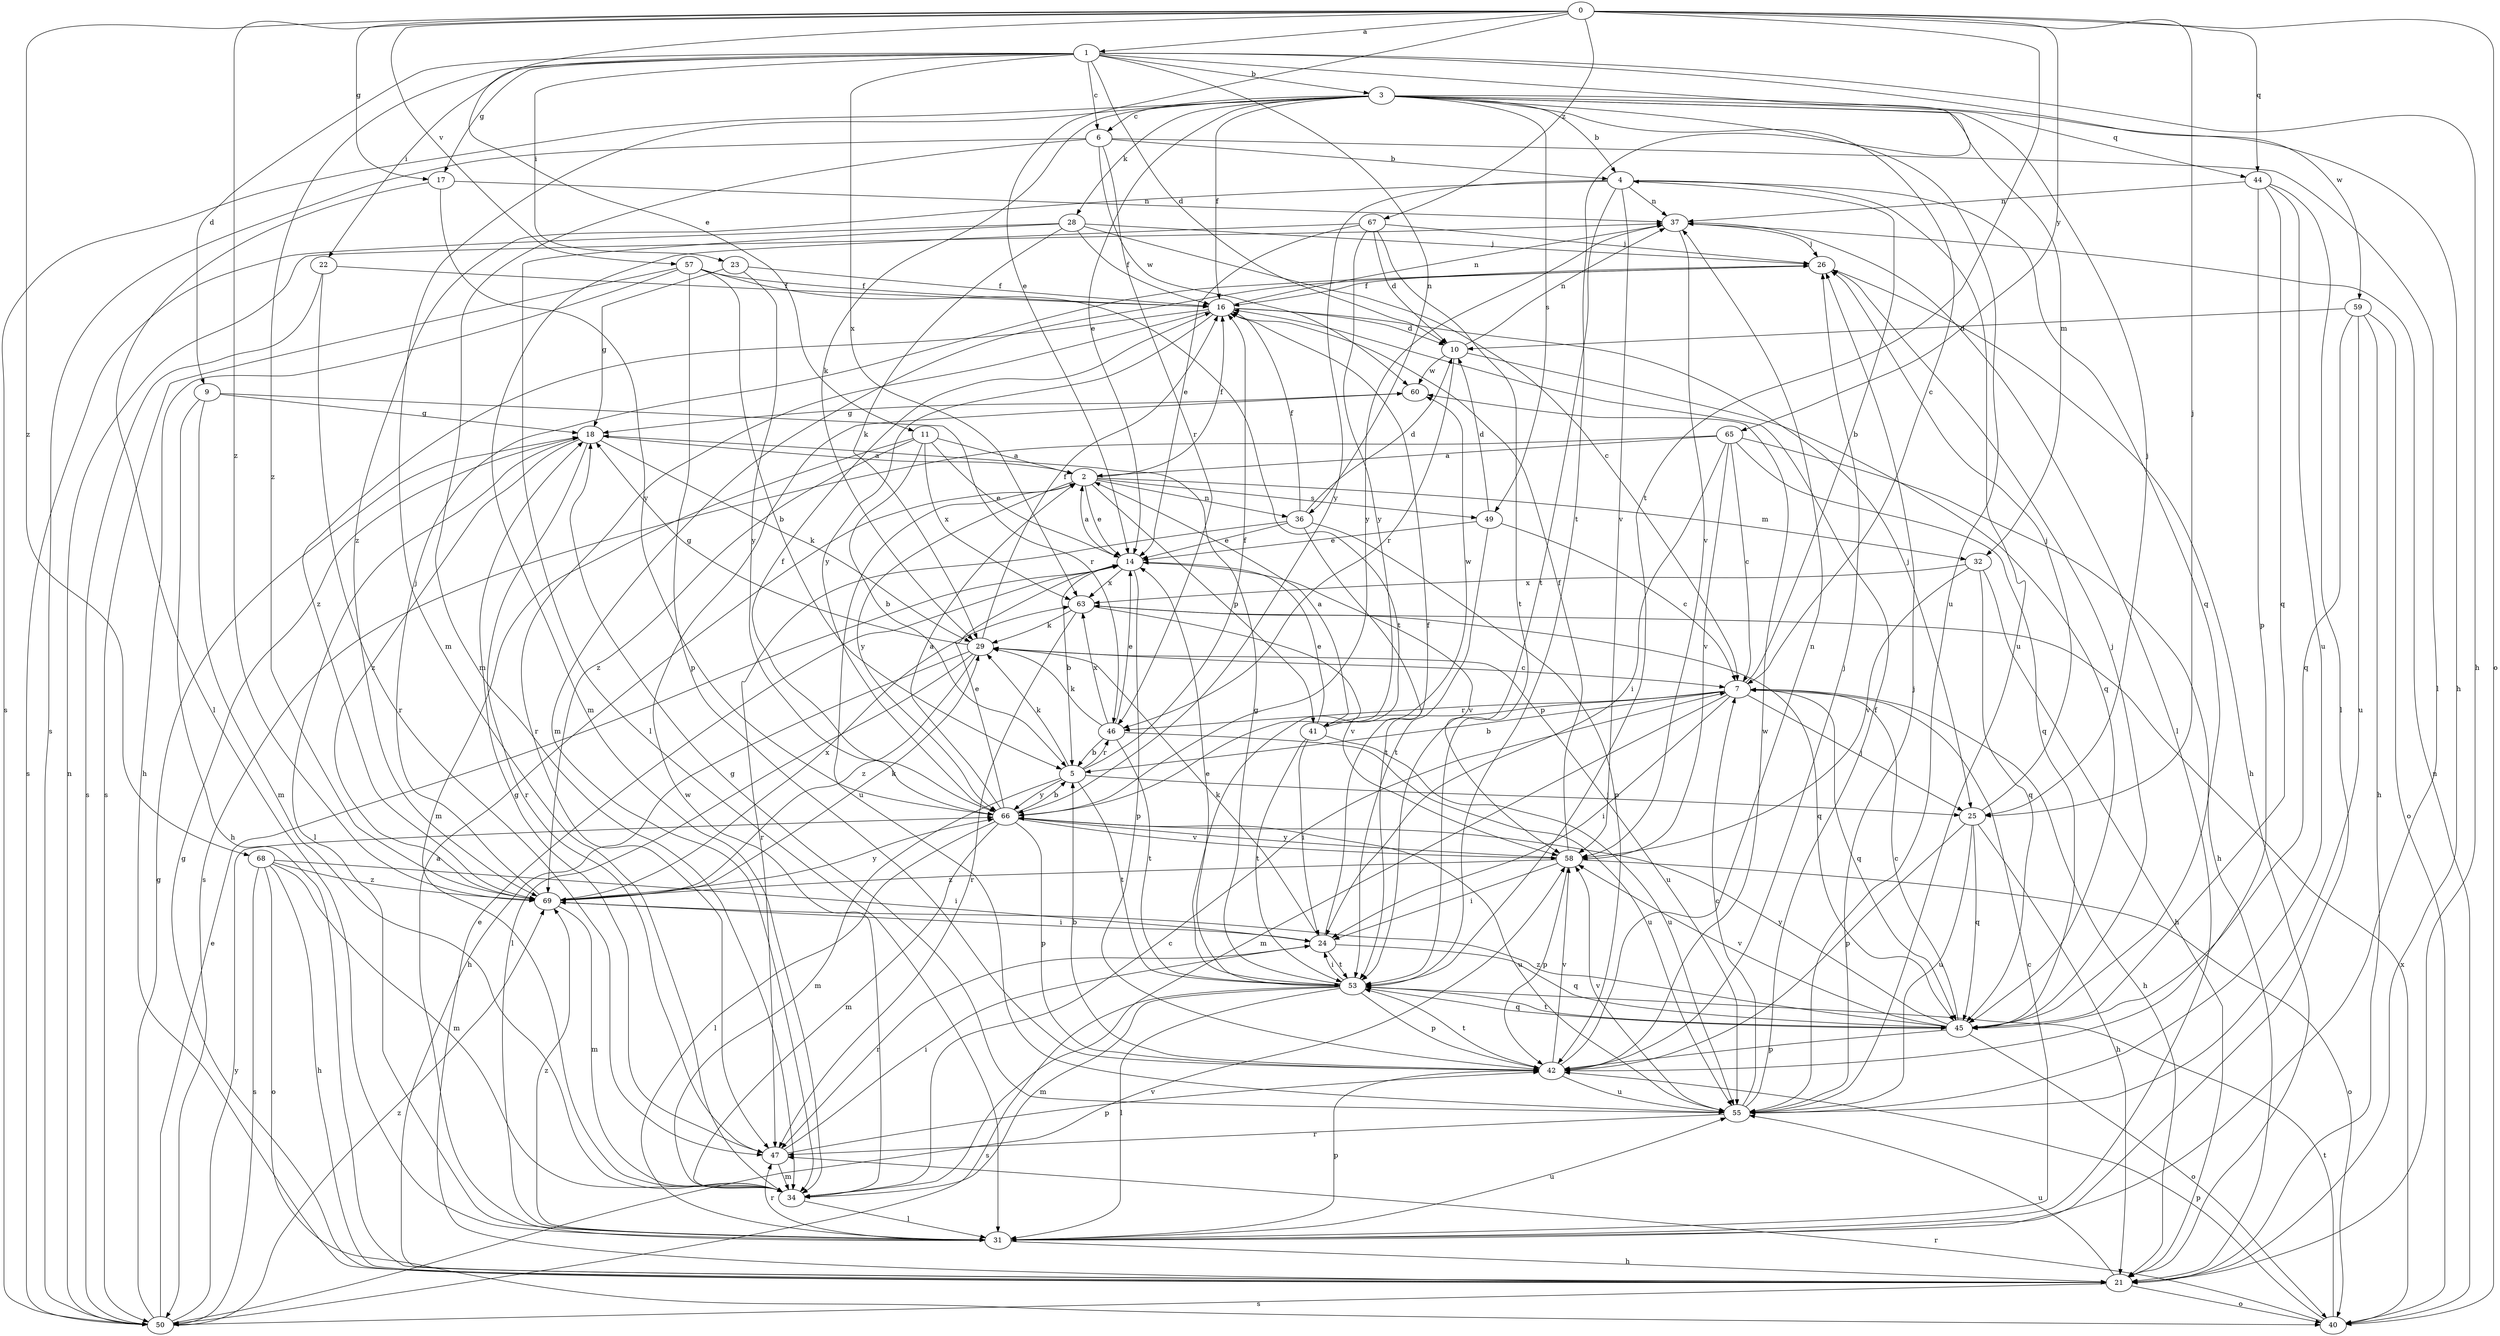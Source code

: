 strict digraph  {
0;
1;
2;
3;
4;
5;
6;
7;
9;
10;
11;
14;
16;
17;
18;
21;
22;
23;
24;
25;
26;
28;
29;
31;
32;
34;
36;
37;
40;
41;
42;
44;
45;
46;
47;
49;
50;
53;
55;
57;
58;
59;
60;
63;
65;
66;
67;
68;
69;
0 -> 1  [label=a];
0 -> 11  [label=e];
0 -> 14  [label=e];
0 -> 17  [label=g];
0 -> 25  [label=j];
0 -> 40  [label=o];
0 -> 44  [label=q];
0 -> 53  [label=t];
0 -> 57  [label=v];
0 -> 65  [label=y];
0 -> 67  [label=z];
0 -> 68  [label=z];
0 -> 69  [label=z];
1 -> 3  [label=b];
1 -> 6  [label=c];
1 -> 9  [label=d];
1 -> 10  [label=d];
1 -> 17  [label=g];
1 -> 21  [label=h];
1 -> 22  [label=i];
1 -> 23  [label=i];
1 -> 36  [label=n];
1 -> 53  [label=t];
1 -> 59  [label=w];
1 -> 63  [label=x];
1 -> 69  [label=z];
2 -> 14  [label=e];
2 -> 16  [label=f];
2 -> 32  [label=m];
2 -> 36  [label=n];
2 -> 41  [label=p];
2 -> 49  [label=s];
2 -> 55  [label=u];
2 -> 66  [label=y];
3 -> 4  [label=b];
3 -> 6  [label=c];
3 -> 7  [label=c];
3 -> 14  [label=e];
3 -> 16  [label=f];
3 -> 21  [label=h];
3 -> 25  [label=j];
3 -> 28  [label=k];
3 -> 29  [label=k];
3 -> 32  [label=m];
3 -> 34  [label=m];
3 -> 44  [label=q];
3 -> 49  [label=s];
3 -> 50  [label=s];
3 -> 55  [label=u];
4 -> 37  [label=n];
4 -> 45  [label=q];
4 -> 53  [label=t];
4 -> 55  [label=u];
4 -> 58  [label=v];
4 -> 66  [label=y];
4 -> 69  [label=z];
5 -> 16  [label=f];
5 -> 25  [label=j];
5 -> 29  [label=k];
5 -> 34  [label=m];
5 -> 46  [label=r];
5 -> 53  [label=t];
5 -> 66  [label=y];
6 -> 4  [label=b];
6 -> 31  [label=l];
6 -> 34  [label=m];
6 -> 46  [label=r];
6 -> 50  [label=s];
6 -> 60  [label=w];
7 -> 4  [label=b];
7 -> 5  [label=b];
7 -> 21  [label=h];
7 -> 24  [label=i];
7 -> 25  [label=j];
7 -> 34  [label=m];
7 -> 41  [label=p];
7 -> 45  [label=q];
7 -> 46  [label=r];
9 -> 18  [label=g];
9 -> 21  [label=h];
9 -> 34  [label=m];
9 -> 46  [label=r];
10 -> 37  [label=n];
10 -> 45  [label=q];
10 -> 46  [label=r];
10 -> 60  [label=w];
11 -> 2  [label=a];
11 -> 5  [label=b];
11 -> 14  [label=e];
11 -> 34  [label=m];
11 -> 63  [label=x];
11 -> 69  [label=z];
14 -> 2  [label=a];
14 -> 5  [label=b];
14 -> 42  [label=p];
14 -> 58  [label=v];
14 -> 63  [label=x];
16 -> 10  [label=d];
16 -> 25  [label=j];
16 -> 37  [label=n];
16 -> 47  [label=r];
16 -> 66  [label=y];
16 -> 69  [label=z];
17 -> 31  [label=l];
17 -> 37  [label=n];
17 -> 66  [label=y];
18 -> 2  [label=a];
18 -> 29  [label=k];
18 -> 31  [label=l];
18 -> 47  [label=r];
18 -> 69  [label=z];
21 -> 14  [label=e];
21 -> 18  [label=g];
21 -> 40  [label=o];
21 -> 50  [label=s];
21 -> 55  [label=u];
22 -> 16  [label=f];
22 -> 47  [label=r];
22 -> 50  [label=s];
23 -> 16  [label=f];
23 -> 18  [label=g];
23 -> 66  [label=y];
24 -> 16  [label=f];
24 -> 29  [label=k];
24 -> 45  [label=q];
24 -> 47  [label=r];
24 -> 53  [label=t];
25 -> 21  [label=h];
25 -> 26  [label=j];
25 -> 42  [label=p];
25 -> 45  [label=q];
25 -> 55  [label=u];
26 -> 16  [label=f];
26 -> 21  [label=h];
26 -> 34  [label=m];
28 -> 7  [label=c];
28 -> 16  [label=f];
28 -> 26  [label=j];
28 -> 29  [label=k];
28 -> 31  [label=l];
28 -> 50  [label=s];
29 -> 7  [label=c];
29 -> 16  [label=f];
29 -> 18  [label=g];
29 -> 21  [label=h];
29 -> 31  [label=l];
29 -> 55  [label=u];
29 -> 69  [label=z];
31 -> 2  [label=a];
31 -> 7  [label=c];
31 -> 21  [label=h];
31 -> 42  [label=p];
31 -> 47  [label=r];
31 -> 55  [label=u];
31 -> 69  [label=z];
32 -> 21  [label=h];
32 -> 45  [label=q];
32 -> 58  [label=v];
32 -> 63  [label=x];
34 -> 7  [label=c];
34 -> 31  [label=l];
34 -> 60  [label=w];
36 -> 10  [label=d];
36 -> 14  [label=e];
36 -> 16  [label=f];
36 -> 42  [label=p];
36 -> 47  [label=r];
36 -> 53  [label=t];
37 -> 26  [label=j];
37 -> 31  [label=l];
37 -> 58  [label=v];
37 -> 66  [label=y];
40 -> 37  [label=n];
40 -> 42  [label=p];
40 -> 47  [label=r];
40 -> 53  [label=t];
40 -> 63  [label=x];
41 -> 2  [label=a];
41 -> 14  [label=e];
41 -> 24  [label=i];
41 -> 53  [label=t];
41 -> 55  [label=u];
41 -> 60  [label=w];
42 -> 5  [label=b];
42 -> 26  [label=j];
42 -> 37  [label=n];
42 -> 53  [label=t];
42 -> 55  [label=u];
42 -> 58  [label=v];
42 -> 60  [label=w];
44 -> 31  [label=l];
44 -> 37  [label=n];
44 -> 42  [label=p];
44 -> 45  [label=q];
44 -> 55  [label=u];
45 -> 7  [label=c];
45 -> 26  [label=j];
45 -> 40  [label=o];
45 -> 42  [label=p];
45 -> 53  [label=t];
45 -> 58  [label=v];
45 -> 66  [label=y];
45 -> 69  [label=z];
46 -> 5  [label=b];
46 -> 14  [label=e];
46 -> 29  [label=k];
46 -> 53  [label=t];
46 -> 55  [label=u];
46 -> 63  [label=x];
47 -> 18  [label=g];
47 -> 24  [label=i];
47 -> 34  [label=m];
47 -> 42  [label=p];
49 -> 7  [label=c];
49 -> 10  [label=d];
49 -> 14  [label=e];
49 -> 53  [label=t];
50 -> 14  [label=e];
50 -> 18  [label=g];
50 -> 37  [label=n];
50 -> 58  [label=v];
50 -> 66  [label=y];
50 -> 69  [label=z];
53 -> 14  [label=e];
53 -> 18  [label=g];
53 -> 24  [label=i];
53 -> 31  [label=l];
53 -> 34  [label=m];
53 -> 42  [label=p];
53 -> 45  [label=q];
53 -> 50  [label=s];
55 -> 7  [label=c];
55 -> 16  [label=f];
55 -> 18  [label=g];
55 -> 26  [label=j];
55 -> 47  [label=r];
55 -> 58  [label=v];
57 -> 5  [label=b];
57 -> 16  [label=f];
57 -> 21  [label=h];
57 -> 42  [label=p];
57 -> 50  [label=s];
57 -> 53  [label=t];
58 -> 16  [label=f];
58 -> 24  [label=i];
58 -> 40  [label=o];
58 -> 42  [label=p];
58 -> 66  [label=y];
58 -> 69  [label=z];
59 -> 10  [label=d];
59 -> 21  [label=h];
59 -> 40  [label=o];
59 -> 45  [label=q];
59 -> 55  [label=u];
60 -> 18  [label=g];
63 -> 29  [label=k];
63 -> 45  [label=q];
63 -> 47  [label=r];
63 -> 58  [label=v];
65 -> 2  [label=a];
65 -> 7  [label=c];
65 -> 21  [label=h];
65 -> 24  [label=i];
65 -> 45  [label=q];
65 -> 50  [label=s];
65 -> 58  [label=v];
66 -> 2  [label=a];
66 -> 5  [label=b];
66 -> 14  [label=e];
66 -> 16  [label=f];
66 -> 31  [label=l];
66 -> 34  [label=m];
66 -> 42  [label=p];
66 -> 55  [label=u];
66 -> 58  [label=v];
67 -> 10  [label=d];
67 -> 14  [label=e];
67 -> 26  [label=j];
67 -> 34  [label=m];
67 -> 53  [label=t];
67 -> 66  [label=y];
68 -> 21  [label=h];
68 -> 24  [label=i];
68 -> 34  [label=m];
68 -> 40  [label=o];
68 -> 50  [label=s];
68 -> 69  [label=z];
69 -> 24  [label=i];
69 -> 26  [label=j];
69 -> 29  [label=k];
69 -> 34  [label=m];
69 -> 63  [label=x];
69 -> 66  [label=y];
}
